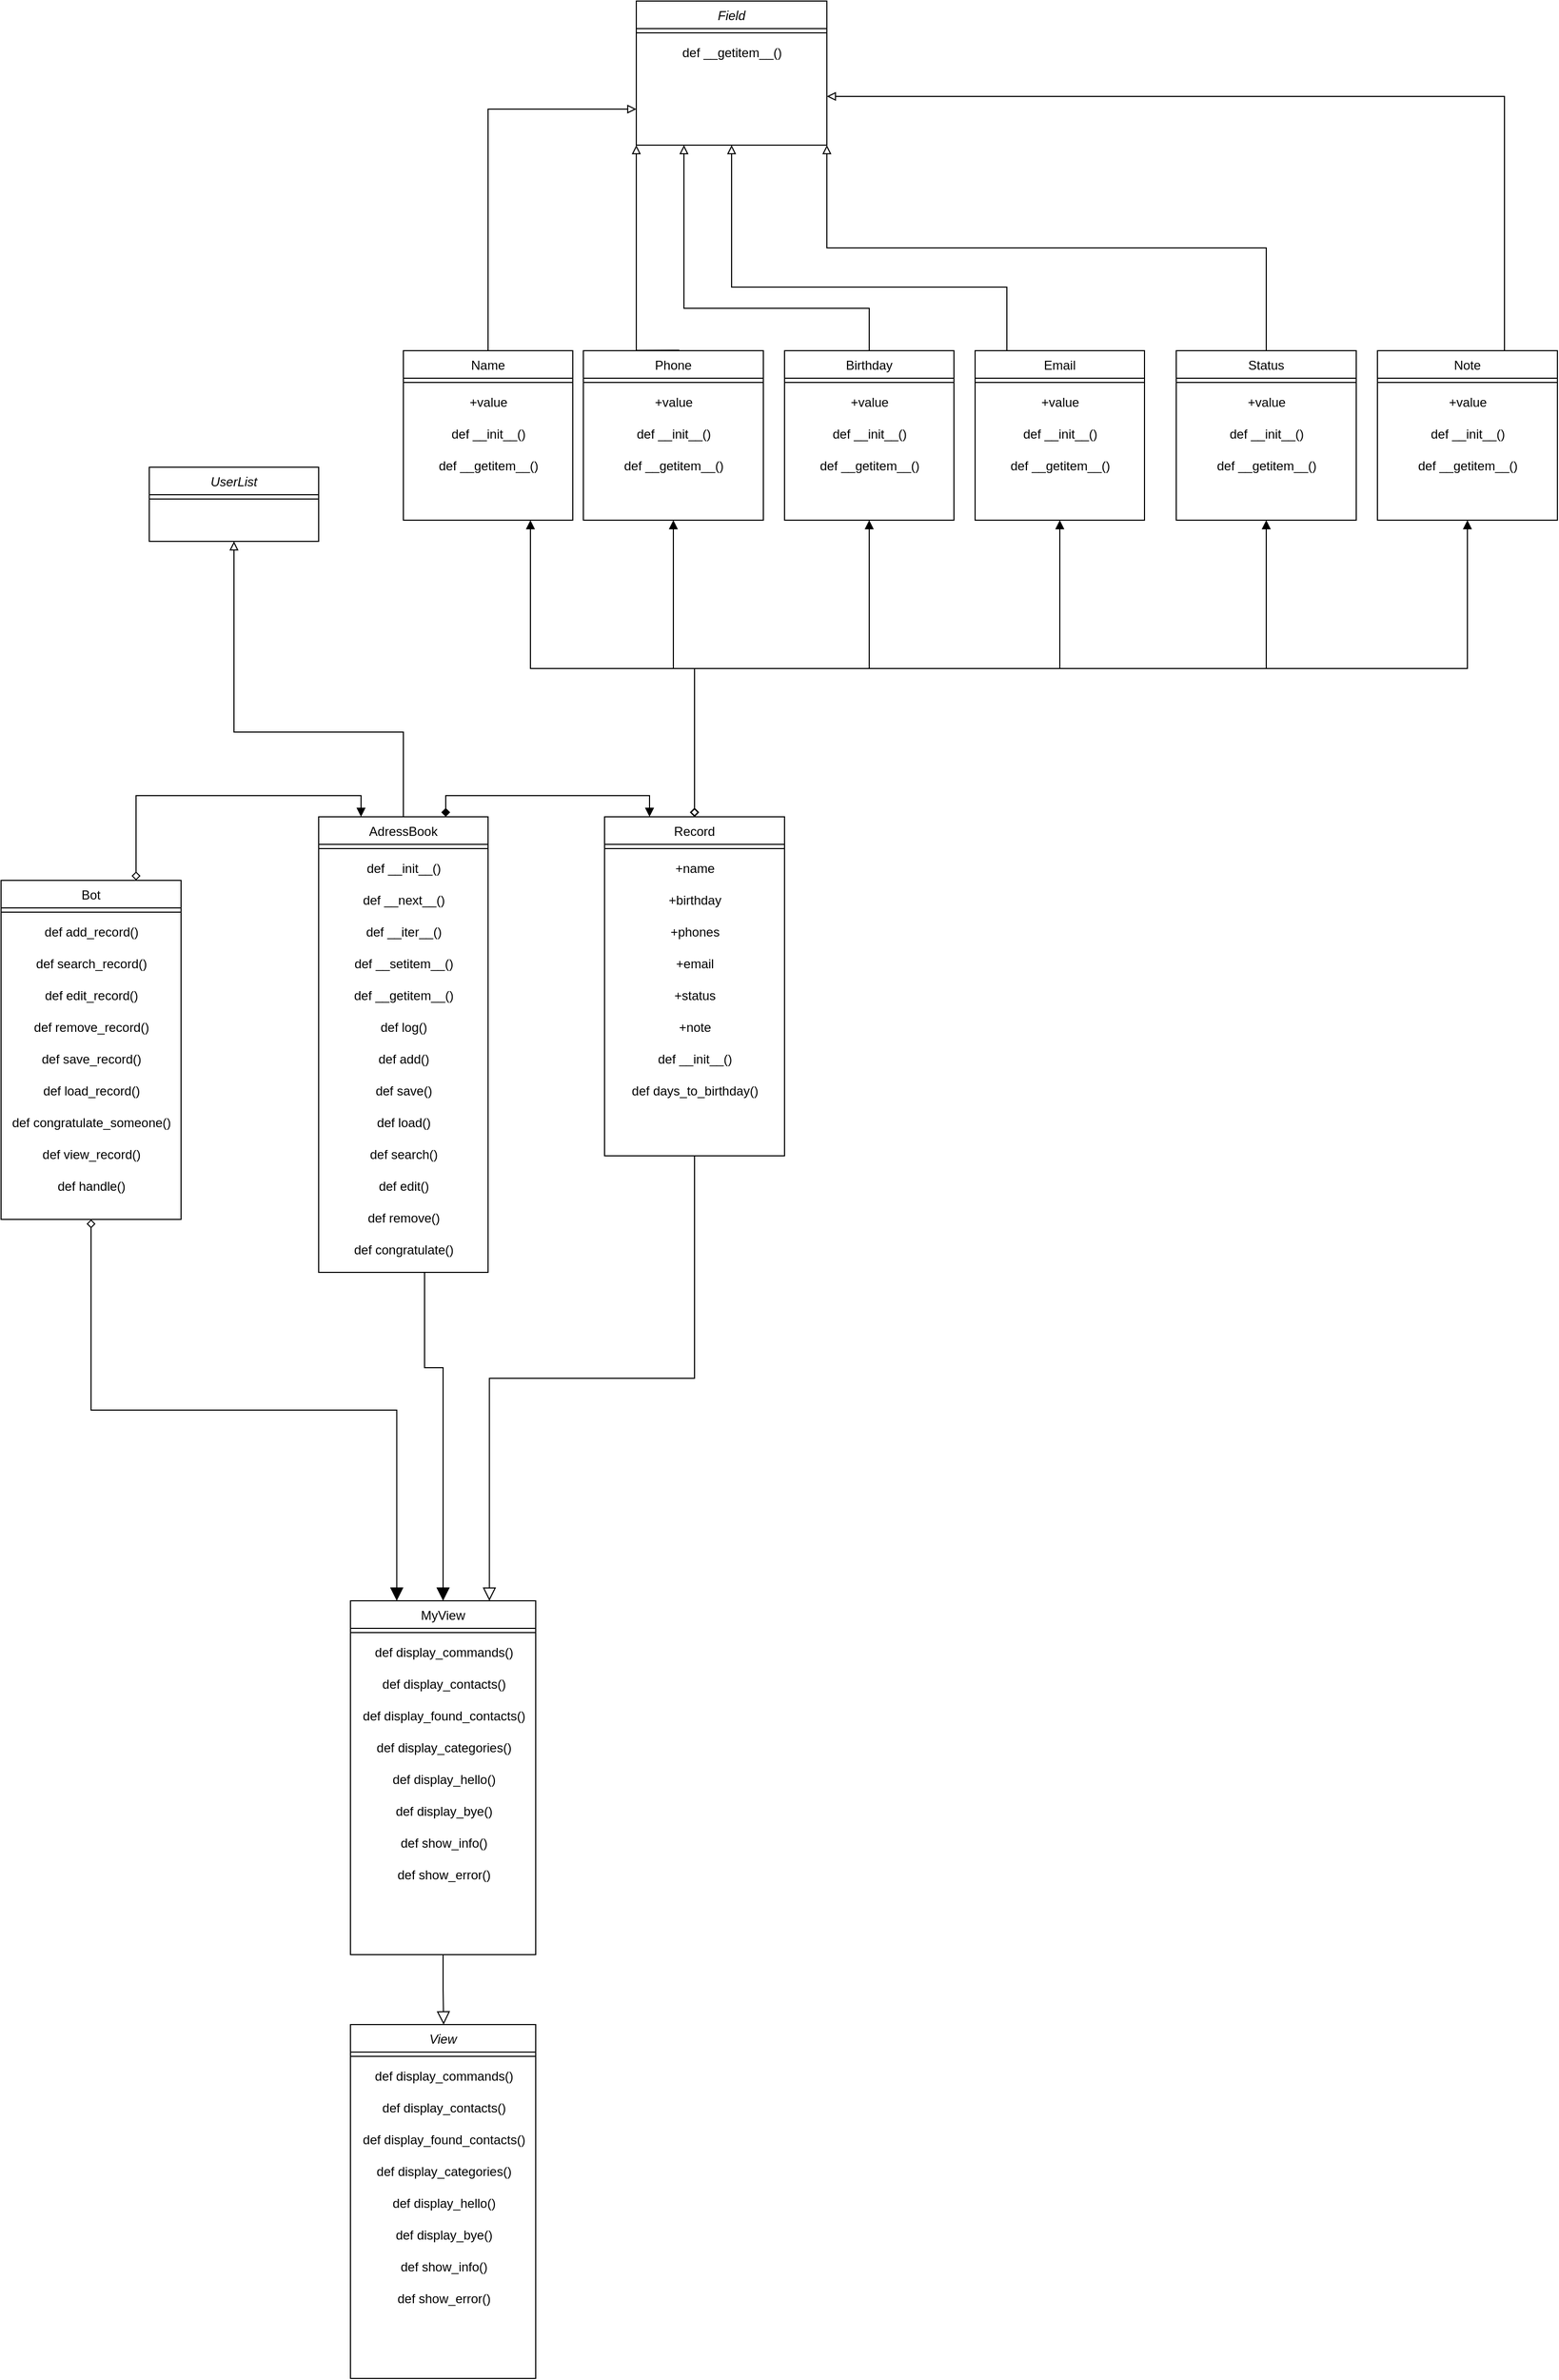 <mxfile version="21.6.5" type="device">
  <diagram id="C5RBs43oDa-KdzZeNtuy" name="Page-1">
    <mxGraphModel dx="1434" dy="1925" grid="1" gridSize="10" guides="1" tooltips="1" connect="1" arrows="1" fold="1" page="1" pageScale="1" pageWidth="827" pageHeight="1169" math="0" shadow="0">
      <root>
        <mxCell id="WIyWlLk6GJQsqaUBKTNV-0" />
        <mxCell id="WIyWlLk6GJQsqaUBKTNV-1" parent="WIyWlLk6GJQsqaUBKTNV-0" />
        <mxCell id="T7vYyCKPLBYJbimaWmHa-250" style="edgeStyle=orthogonalEdgeStyle;rounded=0;orthogonalLoop=1;jettySize=auto;html=1;exitX=0.75;exitY=0;exitDx=0;exitDy=0;entryX=0.25;entryY=0;entryDx=0;entryDy=0;fontFamily=Helvetica;fontSize=12;fontColor=default;endArrow=block;endFill=1;startArrow=diamond;startFill=0;" edge="1" parent="WIyWlLk6GJQsqaUBKTNV-1" source="zkfFHV4jXpPFQw0GAbJ--6" target="zkfFHV4jXpPFQw0GAbJ--13">
          <mxGeometry relative="1" as="geometry" />
        </mxCell>
        <mxCell id="zkfFHV4jXpPFQw0GAbJ--6" value="Bot" style="swimlane;fontStyle=0;align=center;verticalAlign=top;childLayout=stackLayout;horizontal=1;startSize=26;horizontalStack=0;resizeParent=1;resizeLast=0;collapsible=1;marginBottom=0;rounded=0;shadow=0;strokeWidth=1;" parent="WIyWlLk6GJQsqaUBKTNV-1" vertex="1">
          <mxGeometry x="60" y="-60" width="170" height="320" as="geometry">
            <mxRectangle x="130" y="380" width="160" height="26" as="alternateBounds" />
          </mxGeometry>
        </mxCell>
        <mxCell id="zkfFHV4jXpPFQw0GAbJ--9" value="" style="line;html=1;strokeWidth=1;align=left;verticalAlign=middle;spacingTop=-1;spacingLeft=3;spacingRight=3;rotatable=0;labelPosition=right;points=[];portConstraint=eastwest;" parent="zkfFHV4jXpPFQw0GAbJ--6" vertex="1">
          <mxGeometry y="26" width="170" height="8" as="geometry" />
        </mxCell>
        <mxCell id="T7vYyCKPLBYJbimaWmHa-35" value="def add_record()" style="text;html=1;align=center;verticalAlign=middle;resizable=0;points=[];autosize=1;strokeColor=none;fillColor=none;fontSize=12;fontFamily=Helvetica;fontColor=default;" vertex="1" parent="zkfFHV4jXpPFQw0GAbJ--6">
          <mxGeometry y="34" width="170" height="30" as="geometry" />
        </mxCell>
        <mxCell id="T7vYyCKPLBYJbimaWmHa-36" value="def search_record()" style="text;html=1;align=center;verticalAlign=middle;resizable=0;points=[];autosize=1;strokeColor=none;fillColor=none;fontSize=12;fontFamily=Helvetica;fontColor=default;" vertex="1" parent="zkfFHV4jXpPFQw0GAbJ--6">
          <mxGeometry y="64" width="170" height="30" as="geometry" />
        </mxCell>
        <mxCell id="T7vYyCKPLBYJbimaWmHa-37" value="def edit_record()" style="text;html=1;align=center;verticalAlign=middle;resizable=0;points=[];autosize=1;strokeColor=none;fillColor=none;fontSize=12;fontFamily=Helvetica;fontColor=default;" vertex="1" parent="zkfFHV4jXpPFQw0GAbJ--6">
          <mxGeometry y="94" width="170" height="30" as="geometry" />
        </mxCell>
        <mxCell id="T7vYyCKPLBYJbimaWmHa-38" value="def remove_record()" style="text;html=1;align=center;verticalAlign=middle;resizable=0;points=[];autosize=1;strokeColor=none;fillColor=none;fontSize=12;fontFamily=Helvetica;fontColor=default;" vertex="1" parent="zkfFHV4jXpPFQw0GAbJ--6">
          <mxGeometry y="124" width="170" height="30" as="geometry" />
        </mxCell>
        <mxCell id="T7vYyCKPLBYJbimaWmHa-39" value="def save_record()" style="text;html=1;align=center;verticalAlign=middle;resizable=0;points=[];autosize=1;strokeColor=none;fillColor=none;fontSize=12;fontFamily=Helvetica;fontColor=default;" vertex="1" parent="zkfFHV4jXpPFQw0GAbJ--6">
          <mxGeometry y="154" width="170" height="30" as="geometry" />
        </mxCell>
        <mxCell id="T7vYyCKPLBYJbimaWmHa-40" value="def load_record()" style="text;html=1;align=center;verticalAlign=middle;resizable=0;points=[];autosize=1;strokeColor=none;fillColor=none;fontSize=12;fontFamily=Helvetica;fontColor=default;" vertex="1" parent="zkfFHV4jXpPFQw0GAbJ--6">
          <mxGeometry y="184" width="170" height="30" as="geometry" />
        </mxCell>
        <mxCell id="T7vYyCKPLBYJbimaWmHa-41" value="def congratulate_someone()" style="text;html=1;align=center;verticalAlign=middle;resizable=0;points=[];autosize=1;strokeColor=none;fillColor=none;fontSize=12;fontFamily=Helvetica;fontColor=default;" vertex="1" parent="zkfFHV4jXpPFQw0GAbJ--6">
          <mxGeometry y="214" width="170" height="30" as="geometry" />
        </mxCell>
        <mxCell id="T7vYyCKPLBYJbimaWmHa-42" value="def view_record()" style="text;html=1;align=center;verticalAlign=middle;resizable=0;points=[];autosize=1;strokeColor=none;fillColor=none;fontSize=12;fontFamily=Helvetica;fontColor=default;" vertex="1" parent="zkfFHV4jXpPFQw0GAbJ--6">
          <mxGeometry y="244" width="170" height="30" as="geometry" />
        </mxCell>
        <mxCell id="T7vYyCKPLBYJbimaWmHa-43" value="def handle()" style="text;html=1;align=center;verticalAlign=middle;resizable=0;points=[];autosize=1;strokeColor=none;fillColor=none;fontSize=12;fontFamily=Helvetica;fontColor=default;" vertex="1" parent="zkfFHV4jXpPFQw0GAbJ--6">
          <mxGeometry y="274" width="170" height="30" as="geometry" />
        </mxCell>
        <mxCell id="zkfFHV4jXpPFQw0GAbJ--12" value="" style="endArrow=block;endSize=10;endFill=1;shadow=0;strokeWidth=1;rounded=0;edgeStyle=elbowEdgeStyle;elbow=vertical;entryX=0.25;entryY=0;entryDx=0;entryDy=0;startArrow=diamond;startFill=0;" parent="WIyWlLk6GJQsqaUBKTNV-1" source="zkfFHV4jXpPFQw0GAbJ--6" target="T7vYyCKPLBYJbimaWmHa-2" edge="1">
          <mxGeometry width="160" relative="1" as="geometry">
            <mxPoint x="200" y="203" as="sourcePoint" />
            <mxPoint x="470" y="580" as="targetPoint" />
          </mxGeometry>
        </mxCell>
        <mxCell id="T7vYyCKPLBYJbimaWmHa-247" style="edgeStyle=orthogonalEdgeStyle;rounded=0;orthogonalLoop=1;jettySize=auto;html=1;exitX=0.5;exitY=0;exitDx=0;exitDy=0;entryX=0.5;entryY=1;entryDx=0;entryDy=0;fontFamily=Helvetica;fontSize=12;fontColor=default;endArrow=block;endFill=0;" edge="1" parent="WIyWlLk6GJQsqaUBKTNV-1" source="zkfFHV4jXpPFQw0GAbJ--13" target="T7vYyCKPLBYJbimaWmHa-44">
          <mxGeometry relative="1" as="geometry">
            <Array as="points">
              <mxPoint x="440" y="-200" />
              <mxPoint x="280" y="-200" />
            </Array>
          </mxGeometry>
        </mxCell>
        <mxCell id="T7vYyCKPLBYJbimaWmHa-249" style="edgeStyle=orthogonalEdgeStyle;rounded=0;orthogonalLoop=1;jettySize=auto;html=1;exitX=0.75;exitY=0;exitDx=0;exitDy=0;entryX=0.25;entryY=0;entryDx=0;entryDy=0;fontFamily=Helvetica;fontSize=12;fontColor=default;startArrow=diamond;startFill=1;endArrow=block;endFill=1;" edge="1" parent="WIyWlLk6GJQsqaUBKTNV-1" source="zkfFHV4jXpPFQw0GAbJ--13" target="zkfFHV4jXpPFQw0GAbJ--17">
          <mxGeometry relative="1" as="geometry" />
        </mxCell>
        <mxCell id="zkfFHV4jXpPFQw0GAbJ--13" value="AdressBook" style="swimlane;fontStyle=0;align=center;verticalAlign=top;childLayout=stackLayout;horizontal=1;startSize=26;horizontalStack=0;resizeParent=1;resizeLast=0;collapsible=1;marginBottom=0;rounded=0;shadow=0;strokeWidth=1;" parent="WIyWlLk6GJQsqaUBKTNV-1" vertex="1">
          <mxGeometry x="360" y="-120" width="160" height="430" as="geometry">
            <mxRectangle x="340" y="380" width="170" height="26" as="alternateBounds" />
          </mxGeometry>
        </mxCell>
        <mxCell id="zkfFHV4jXpPFQw0GAbJ--15" value="" style="line;html=1;strokeWidth=1;align=left;verticalAlign=middle;spacingTop=-1;spacingLeft=3;spacingRight=3;rotatable=0;labelPosition=right;points=[];portConstraint=eastwest;" parent="zkfFHV4jXpPFQw0GAbJ--13" vertex="1">
          <mxGeometry y="26" width="160" height="8" as="geometry" />
        </mxCell>
        <mxCell id="T7vYyCKPLBYJbimaWmHa-48" value="def __init__()" style="text;html=1;align=center;verticalAlign=middle;resizable=0;points=[];autosize=1;strokeColor=none;fillColor=none;fontSize=12;fontFamily=Helvetica;fontColor=default;" vertex="1" parent="zkfFHV4jXpPFQw0GAbJ--13">
          <mxGeometry y="34" width="160" height="30" as="geometry" />
        </mxCell>
        <mxCell id="T7vYyCKPLBYJbimaWmHa-49" value="def __next__()" style="text;html=1;align=center;verticalAlign=middle;resizable=0;points=[];autosize=1;strokeColor=none;fillColor=none;fontSize=12;fontFamily=Helvetica;fontColor=default;" vertex="1" parent="zkfFHV4jXpPFQw0GAbJ--13">
          <mxGeometry y="64" width="160" height="30" as="geometry" />
        </mxCell>
        <mxCell id="T7vYyCKPLBYJbimaWmHa-50" value="def __iter__()" style="text;html=1;align=center;verticalAlign=middle;resizable=0;points=[];autosize=1;strokeColor=none;fillColor=none;fontSize=12;fontFamily=Helvetica;fontColor=default;" vertex="1" parent="zkfFHV4jXpPFQw0GAbJ--13">
          <mxGeometry y="94" width="160" height="30" as="geometry" />
        </mxCell>
        <mxCell id="T7vYyCKPLBYJbimaWmHa-51" value="def __setitem__()" style="text;html=1;align=center;verticalAlign=middle;resizable=0;points=[];autosize=1;strokeColor=none;fillColor=none;fontSize=12;fontFamily=Helvetica;fontColor=default;" vertex="1" parent="zkfFHV4jXpPFQw0GAbJ--13">
          <mxGeometry y="124" width="160" height="30" as="geometry" />
        </mxCell>
        <mxCell id="T7vYyCKPLBYJbimaWmHa-52" value="def __getitem__()" style="text;html=1;align=center;verticalAlign=middle;resizable=0;points=[];autosize=1;strokeColor=none;fillColor=none;fontSize=12;fontFamily=Helvetica;fontColor=default;" vertex="1" parent="zkfFHV4jXpPFQw0GAbJ--13">
          <mxGeometry y="154" width="160" height="30" as="geometry" />
        </mxCell>
        <mxCell id="T7vYyCKPLBYJbimaWmHa-53" value="def log()" style="text;html=1;align=center;verticalAlign=middle;resizable=0;points=[];autosize=1;strokeColor=none;fillColor=none;fontSize=12;fontFamily=Helvetica;fontColor=default;" vertex="1" parent="zkfFHV4jXpPFQw0GAbJ--13">
          <mxGeometry y="184" width="160" height="30" as="geometry" />
        </mxCell>
        <mxCell id="T7vYyCKPLBYJbimaWmHa-54" value="def add()" style="text;html=1;align=center;verticalAlign=middle;resizable=0;points=[];autosize=1;strokeColor=none;fillColor=none;fontSize=12;fontFamily=Helvetica;fontColor=default;" vertex="1" parent="zkfFHV4jXpPFQw0GAbJ--13">
          <mxGeometry y="214" width="160" height="30" as="geometry" />
        </mxCell>
        <mxCell id="T7vYyCKPLBYJbimaWmHa-55" value="def save()" style="text;html=1;align=center;verticalAlign=middle;resizable=0;points=[];autosize=1;strokeColor=none;fillColor=none;fontSize=12;fontFamily=Helvetica;fontColor=default;" vertex="1" parent="zkfFHV4jXpPFQw0GAbJ--13">
          <mxGeometry y="244" width="160" height="30" as="geometry" />
        </mxCell>
        <mxCell id="T7vYyCKPLBYJbimaWmHa-56" value="def load()" style="text;html=1;align=center;verticalAlign=middle;resizable=0;points=[];autosize=1;strokeColor=none;fillColor=none;fontSize=12;fontFamily=Helvetica;fontColor=default;" vertex="1" parent="zkfFHV4jXpPFQw0GAbJ--13">
          <mxGeometry y="274" width="160" height="30" as="geometry" />
        </mxCell>
        <mxCell id="T7vYyCKPLBYJbimaWmHa-57" value="def search()" style="text;html=1;align=center;verticalAlign=middle;resizable=0;points=[];autosize=1;strokeColor=none;fillColor=none;fontSize=12;fontFamily=Helvetica;fontColor=default;" vertex="1" parent="zkfFHV4jXpPFQw0GAbJ--13">
          <mxGeometry y="304" width="160" height="30" as="geometry" />
        </mxCell>
        <mxCell id="T7vYyCKPLBYJbimaWmHa-58" value="def edit()" style="text;html=1;align=center;verticalAlign=middle;resizable=0;points=[];autosize=1;strokeColor=none;fillColor=none;fontSize=12;fontFamily=Helvetica;fontColor=default;" vertex="1" parent="zkfFHV4jXpPFQw0GAbJ--13">
          <mxGeometry y="334" width="160" height="30" as="geometry" />
        </mxCell>
        <mxCell id="T7vYyCKPLBYJbimaWmHa-59" value="def remove()" style="text;html=1;align=center;verticalAlign=middle;resizable=0;points=[];autosize=1;strokeColor=none;fillColor=none;fontSize=12;fontFamily=Helvetica;fontColor=default;" vertex="1" parent="zkfFHV4jXpPFQw0GAbJ--13">
          <mxGeometry y="364" width="160" height="30" as="geometry" />
        </mxCell>
        <mxCell id="T7vYyCKPLBYJbimaWmHa-60" value="def congratulate()" style="text;html=1;align=center;verticalAlign=middle;resizable=0;points=[];autosize=1;strokeColor=none;fillColor=none;fontSize=12;fontFamily=Helvetica;fontColor=default;" vertex="1" parent="zkfFHV4jXpPFQw0GAbJ--13">
          <mxGeometry y="394" width="160" height="30" as="geometry" />
        </mxCell>
        <mxCell id="zkfFHV4jXpPFQw0GAbJ--16" value="" style="endArrow=block;endSize=10;endFill=1;shadow=0;strokeWidth=1;rounded=0;edgeStyle=elbowEdgeStyle;elbow=vertical;entryX=0.5;entryY=0;entryDx=0;entryDy=0;" parent="WIyWlLk6GJQsqaUBKTNV-1" source="zkfFHV4jXpPFQw0GAbJ--13" target="T7vYyCKPLBYJbimaWmHa-2" edge="1">
          <mxGeometry width="160" relative="1" as="geometry">
            <mxPoint x="210" y="373" as="sourcePoint" />
            <mxPoint x="430" y="520" as="targetPoint" />
            <Array as="points">
              <mxPoint x="460" y="400" />
            </Array>
          </mxGeometry>
        </mxCell>
        <mxCell id="T7vYyCKPLBYJbimaWmHa-241" style="edgeStyle=orthogonalEdgeStyle;rounded=0;orthogonalLoop=1;jettySize=auto;html=1;exitX=0.5;exitY=0;exitDx=0;exitDy=0;entryX=0.75;entryY=1;entryDx=0;entryDy=0;fontFamily=Helvetica;fontSize=12;fontColor=default;startArrow=diamond;startFill=0;endArrow=block;endFill=1;" edge="1" parent="WIyWlLk6GJQsqaUBKTNV-1" source="zkfFHV4jXpPFQw0GAbJ--17" target="T7vYyCKPLBYJbimaWmHa-110">
          <mxGeometry relative="1" as="geometry" />
        </mxCell>
        <mxCell id="T7vYyCKPLBYJbimaWmHa-242" style="edgeStyle=orthogonalEdgeStyle;rounded=0;orthogonalLoop=1;jettySize=auto;html=1;exitX=0.5;exitY=0;exitDx=0;exitDy=0;entryX=0.5;entryY=1;entryDx=0;entryDy=0;fontFamily=Helvetica;fontSize=12;fontColor=default;startArrow=diamond;startFill=0;endArrow=block;endFill=1;" edge="1" parent="WIyWlLk6GJQsqaUBKTNV-1" source="zkfFHV4jXpPFQw0GAbJ--17" target="T7vYyCKPLBYJbimaWmHa-127">
          <mxGeometry relative="1" as="geometry" />
        </mxCell>
        <mxCell id="T7vYyCKPLBYJbimaWmHa-243" style="edgeStyle=orthogonalEdgeStyle;rounded=0;orthogonalLoop=1;jettySize=auto;html=1;exitX=0.5;exitY=0;exitDx=0;exitDy=0;entryX=0.5;entryY=1;entryDx=0;entryDy=0;fontFamily=Helvetica;fontSize=12;fontColor=default;startArrow=diamond;startFill=0;endArrow=block;endFill=1;" edge="1" parent="WIyWlLk6GJQsqaUBKTNV-1" source="zkfFHV4jXpPFQw0GAbJ--17" target="T7vYyCKPLBYJbimaWmHa-145">
          <mxGeometry relative="1" as="geometry" />
        </mxCell>
        <mxCell id="T7vYyCKPLBYJbimaWmHa-244" style="edgeStyle=orthogonalEdgeStyle;rounded=0;orthogonalLoop=1;jettySize=auto;html=1;exitX=0.5;exitY=0;exitDx=0;exitDy=0;entryX=0.5;entryY=1;entryDx=0;entryDy=0;fontFamily=Helvetica;fontSize=12;fontColor=default;startArrow=diamond;startFill=0;targetPerimeterSpacing=1;endArrow=block;endFill=1;" edge="1" parent="WIyWlLk6GJQsqaUBKTNV-1" source="zkfFHV4jXpPFQw0GAbJ--17" target="T7vYyCKPLBYJbimaWmHa-166">
          <mxGeometry relative="1" as="geometry" />
        </mxCell>
        <mxCell id="T7vYyCKPLBYJbimaWmHa-245" style="edgeStyle=orthogonalEdgeStyle;rounded=0;orthogonalLoop=1;jettySize=auto;html=1;exitX=0.5;exitY=0;exitDx=0;exitDy=0;entryX=0.5;entryY=1;entryDx=0;entryDy=0;fontFamily=Helvetica;fontSize=12;fontColor=default;startArrow=diamond;startFill=0;endArrow=block;endFill=1;" edge="1" parent="WIyWlLk6GJQsqaUBKTNV-1" source="zkfFHV4jXpPFQw0GAbJ--17" target="T7vYyCKPLBYJbimaWmHa-187">
          <mxGeometry relative="1" as="geometry" />
        </mxCell>
        <mxCell id="T7vYyCKPLBYJbimaWmHa-246" style="edgeStyle=orthogonalEdgeStyle;rounded=0;orthogonalLoop=1;jettySize=auto;html=1;exitX=0.5;exitY=0;exitDx=0;exitDy=0;entryX=0.5;entryY=1;entryDx=0;entryDy=0;fontFamily=Helvetica;fontSize=12;fontColor=default;startArrow=diamond;startFill=0;endArrow=block;endFill=1;" edge="1" parent="WIyWlLk6GJQsqaUBKTNV-1" source="zkfFHV4jXpPFQw0GAbJ--17" target="T7vYyCKPLBYJbimaWmHa-208">
          <mxGeometry relative="1" as="geometry" />
        </mxCell>
        <mxCell id="zkfFHV4jXpPFQw0GAbJ--17" value="Record" style="swimlane;fontStyle=0;align=center;verticalAlign=top;childLayout=stackLayout;horizontal=1;startSize=26;horizontalStack=0;resizeParent=1;resizeLast=0;collapsible=1;marginBottom=0;rounded=0;shadow=0;strokeWidth=1;" parent="WIyWlLk6GJQsqaUBKTNV-1" vertex="1">
          <mxGeometry x="630" y="-120" width="170" height="320" as="geometry">
            <mxRectangle x="550" y="140" width="160" height="26" as="alternateBounds" />
          </mxGeometry>
        </mxCell>
        <mxCell id="zkfFHV4jXpPFQw0GAbJ--23" value="" style="line;html=1;strokeWidth=1;align=left;verticalAlign=middle;spacingTop=-1;spacingLeft=3;spacingRight=3;rotatable=0;labelPosition=right;points=[];portConstraint=eastwest;" parent="zkfFHV4jXpPFQw0GAbJ--17" vertex="1">
          <mxGeometry y="26" width="170" height="8" as="geometry" />
        </mxCell>
        <mxCell id="T7vYyCKPLBYJbimaWmHa-65" value="+name" style="text;html=1;align=center;verticalAlign=middle;resizable=0;points=[];autosize=1;strokeColor=none;fillColor=none;fontSize=12;fontFamily=Helvetica;fontColor=default;" vertex="1" parent="zkfFHV4jXpPFQw0GAbJ--17">
          <mxGeometry y="34" width="170" height="30" as="geometry" />
        </mxCell>
        <mxCell id="T7vYyCKPLBYJbimaWmHa-66" value="+birthday" style="text;html=1;align=center;verticalAlign=middle;resizable=0;points=[];autosize=1;strokeColor=none;fillColor=none;fontSize=12;fontFamily=Helvetica;fontColor=default;" vertex="1" parent="zkfFHV4jXpPFQw0GAbJ--17">
          <mxGeometry y="64" width="170" height="30" as="geometry" />
        </mxCell>
        <mxCell id="T7vYyCKPLBYJbimaWmHa-67" value="+phones" style="text;html=1;align=center;verticalAlign=middle;resizable=0;points=[];autosize=1;strokeColor=none;fillColor=none;fontSize=12;fontFamily=Helvetica;fontColor=default;" vertex="1" parent="zkfFHV4jXpPFQw0GAbJ--17">
          <mxGeometry y="94" width="170" height="30" as="geometry" />
        </mxCell>
        <mxCell id="T7vYyCKPLBYJbimaWmHa-68" value="+email" style="text;html=1;align=center;verticalAlign=middle;resizable=0;points=[];autosize=1;strokeColor=none;fillColor=none;fontSize=12;fontFamily=Helvetica;fontColor=default;" vertex="1" parent="zkfFHV4jXpPFQw0GAbJ--17">
          <mxGeometry y="124" width="170" height="30" as="geometry" />
        </mxCell>
        <mxCell id="T7vYyCKPLBYJbimaWmHa-69" value="+status" style="text;html=1;align=center;verticalAlign=middle;resizable=0;points=[];autosize=1;strokeColor=none;fillColor=none;fontSize=12;fontFamily=Helvetica;fontColor=default;" vertex="1" parent="zkfFHV4jXpPFQw0GAbJ--17">
          <mxGeometry y="154" width="170" height="30" as="geometry" />
        </mxCell>
        <mxCell id="T7vYyCKPLBYJbimaWmHa-70" value="+note" style="text;html=1;align=center;verticalAlign=middle;resizable=0;points=[];autosize=1;strokeColor=none;fillColor=none;fontSize=12;fontFamily=Helvetica;fontColor=default;" vertex="1" parent="zkfFHV4jXpPFQw0GAbJ--17">
          <mxGeometry y="184" width="170" height="30" as="geometry" />
        </mxCell>
        <mxCell id="T7vYyCKPLBYJbimaWmHa-63" value="def __init__()" style="text;html=1;align=center;verticalAlign=middle;resizable=0;points=[];autosize=1;strokeColor=none;fillColor=none;fontSize=12;fontFamily=Helvetica;fontColor=default;" vertex="1" parent="zkfFHV4jXpPFQw0GAbJ--17">
          <mxGeometry y="214" width="170" height="30" as="geometry" />
        </mxCell>
        <mxCell id="T7vYyCKPLBYJbimaWmHa-64" value="def days_to_birthday()" style="text;html=1;align=center;verticalAlign=middle;resizable=0;points=[];autosize=1;strokeColor=none;fillColor=none;fontSize=12;fontFamily=Helvetica;fontColor=default;" vertex="1" parent="zkfFHV4jXpPFQw0GAbJ--17">
          <mxGeometry y="244" width="170" height="30" as="geometry" />
        </mxCell>
        <mxCell id="T7vYyCKPLBYJbimaWmHa-2" value="MyView" style="swimlane;fontStyle=0;align=center;verticalAlign=top;childLayout=stackLayout;horizontal=1;startSize=26;horizontalStack=0;resizeParent=1;resizeLast=0;collapsible=1;marginBottom=0;rounded=0;shadow=0;strokeWidth=1;" vertex="1" parent="WIyWlLk6GJQsqaUBKTNV-1">
          <mxGeometry x="390" y="620" width="175" height="334" as="geometry">
            <mxRectangle x="230" y="140" width="160" height="26" as="alternateBounds" />
          </mxGeometry>
        </mxCell>
        <mxCell id="T7vYyCKPLBYJbimaWmHa-3" value="" style="line;html=1;strokeWidth=1;align=left;verticalAlign=middle;spacingTop=-1;spacingLeft=3;spacingRight=3;rotatable=0;labelPosition=right;points=[];portConstraint=eastwest;" vertex="1" parent="T7vYyCKPLBYJbimaWmHa-2">
          <mxGeometry y="26" width="175" height="8" as="geometry" />
        </mxCell>
        <mxCell id="T7vYyCKPLBYJbimaWmHa-4" value="def display_commands()" style="text;html=1;align=center;verticalAlign=middle;resizable=0;points=[];autosize=1;strokeColor=none;fillColor=none;" vertex="1" parent="T7vYyCKPLBYJbimaWmHa-2">
          <mxGeometry y="34" width="175" height="30" as="geometry" />
        </mxCell>
        <mxCell id="T7vYyCKPLBYJbimaWmHa-7" value="def display_contacts()" style="text;html=1;align=center;verticalAlign=middle;resizable=0;points=[];autosize=1;strokeColor=none;fillColor=none;fontSize=12;fontFamily=Helvetica;fontColor=default;" vertex="1" parent="T7vYyCKPLBYJbimaWmHa-2">
          <mxGeometry y="64" width="175" height="30" as="geometry" />
        </mxCell>
        <mxCell id="T7vYyCKPLBYJbimaWmHa-8" value="def display_found_contacts()" style="text;html=1;align=center;verticalAlign=middle;resizable=0;points=[];autosize=1;strokeColor=none;fillColor=none;fontSize=12;fontFamily=Helvetica;fontColor=default;" vertex="1" parent="T7vYyCKPLBYJbimaWmHa-2">
          <mxGeometry y="94" width="175" height="30" as="geometry" />
        </mxCell>
        <mxCell id="T7vYyCKPLBYJbimaWmHa-9" value="def display_categories()" style="text;html=1;align=center;verticalAlign=middle;resizable=0;points=[];autosize=1;strokeColor=none;fillColor=none;fontSize=12;fontFamily=Helvetica;fontColor=default;" vertex="1" parent="T7vYyCKPLBYJbimaWmHa-2">
          <mxGeometry y="124" width="175" height="30" as="geometry" />
        </mxCell>
        <mxCell id="T7vYyCKPLBYJbimaWmHa-10" value="def display_hello()" style="text;html=1;align=center;verticalAlign=middle;resizable=0;points=[];autosize=1;strokeColor=none;fillColor=none;fontSize=12;fontFamily=Helvetica;fontColor=default;" vertex="1" parent="T7vYyCKPLBYJbimaWmHa-2">
          <mxGeometry y="154" width="175" height="30" as="geometry" />
        </mxCell>
        <mxCell id="T7vYyCKPLBYJbimaWmHa-11" value="def display_bye()" style="text;html=1;align=center;verticalAlign=middle;resizable=0;points=[];autosize=1;strokeColor=none;fillColor=none;fontSize=12;fontFamily=Helvetica;fontColor=default;" vertex="1" parent="T7vYyCKPLBYJbimaWmHa-2">
          <mxGeometry y="184" width="175" height="30" as="geometry" />
        </mxCell>
        <mxCell id="T7vYyCKPLBYJbimaWmHa-12" value="def show_info()" style="text;html=1;align=center;verticalAlign=middle;resizable=0;points=[];autosize=1;strokeColor=none;fillColor=none;fontSize=12;fontFamily=Helvetica;fontColor=default;" vertex="1" parent="T7vYyCKPLBYJbimaWmHa-2">
          <mxGeometry y="214" width="175" height="30" as="geometry" />
        </mxCell>
        <mxCell id="T7vYyCKPLBYJbimaWmHa-13" value="def show_error()" style="text;html=1;align=center;verticalAlign=middle;resizable=0;points=[];autosize=1;strokeColor=none;fillColor=none;fontSize=12;fontFamily=Helvetica;fontColor=default;" vertex="1" parent="T7vYyCKPLBYJbimaWmHa-2">
          <mxGeometry y="244" width="175" height="30" as="geometry" />
        </mxCell>
        <mxCell id="T7vYyCKPLBYJbimaWmHa-23" value="View" style="swimlane;fontStyle=2;align=center;verticalAlign=top;childLayout=stackLayout;horizontal=1;startSize=26;horizontalStack=0;resizeParent=1;resizeLast=0;collapsible=1;marginBottom=0;rounded=0;shadow=0;strokeWidth=1;" vertex="1" parent="WIyWlLk6GJQsqaUBKTNV-1">
          <mxGeometry x="390" y="1020" width="175" height="334" as="geometry">
            <mxRectangle x="230" y="140" width="160" height="26" as="alternateBounds" />
          </mxGeometry>
        </mxCell>
        <mxCell id="T7vYyCKPLBYJbimaWmHa-24" value="" style="line;html=1;strokeWidth=1;align=left;verticalAlign=middle;spacingTop=-1;spacingLeft=3;spacingRight=3;rotatable=0;labelPosition=right;points=[];portConstraint=eastwest;" vertex="1" parent="T7vYyCKPLBYJbimaWmHa-23">
          <mxGeometry y="26" width="175" height="8" as="geometry" />
        </mxCell>
        <mxCell id="T7vYyCKPLBYJbimaWmHa-25" value="def display_commands()" style="text;html=1;align=center;verticalAlign=middle;resizable=0;points=[];autosize=1;strokeColor=none;fillColor=none;" vertex="1" parent="T7vYyCKPLBYJbimaWmHa-23">
          <mxGeometry y="34" width="175" height="30" as="geometry" />
        </mxCell>
        <mxCell id="T7vYyCKPLBYJbimaWmHa-26" value="def display_contacts()" style="text;html=1;align=center;verticalAlign=middle;resizable=0;points=[];autosize=1;strokeColor=none;fillColor=none;fontSize=12;fontFamily=Helvetica;fontColor=default;" vertex="1" parent="T7vYyCKPLBYJbimaWmHa-23">
          <mxGeometry y="64" width="175" height="30" as="geometry" />
        </mxCell>
        <mxCell id="T7vYyCKPLBYJbimaWmHa-27" value="def display_found_contacts()" style="text;html=1;align=center;verticalAlign=middle;resizable=0;points=[];autosize=1;strokeColor=none;fillColor=none;fontSize=12;fontFamily=Helvetica;fontColor=default;" vertex="1" parent="T7vYyCKPLBYJbimaWmHa-23">
          <mxGeometry y="94" width="175" height="30" as="geometry" />
        </mxCell>
        <mxCell id="T7vYyCKPLBYJbimaWmHa-28" value="def display_categories()" style="text;html=1;align=center;verticalAlign=middle;resizable=0;points=[];autosize=1;strokeColor=none;fillColor=none;fontSize=12;fontFamily=Helvetica;fontColor=default;" vertex="1" parent="T7vYyCKPLBYJbimaWmHa-23">
          <mxGeometry y="124" width="175" height="30" as="geometry" />
        </mxCell>
        <mxCell id="T7vYyCKPLBYJbimaWmHa-29" value="def display_hello()" style="text;html=1;align=center;verticalAlign=middle;resizable=0;points=[];autosize=1;strokeColor=none;fillColor=none;fontSize=12;fontFamily=Helvetica;fontColor=default;" vertex="1" parent="T7vYyCKPLBYJbimaWmHa-23">
          <mxGeometry y="154" width="175" height="30" as="geometry" />
        </mxCell>
        <mxCell id="T7vYyCKPLBYJbimaWmHa-30" value="def display_bye()" style="text;html=1;align=center;verticalAlign=middle;resizable=0;points=[];autosize=1;strokeColor=none;fillColor=none;fontSize=12;fontFamily=Helvetica;fontColor=default;" vertex="1" parent="T7vYyCKPLBYJbimaWmHa-23">
          <mxGeometry y="184" width="175" height="30" as="geometry" />
        </mxCell>
        <mxCell id="T7vYyCKPLBYJbimaWmHa-31" value="def show_info()" style="text;html=1;align=center;verticalAlign=middle;resizable=0;points=[];autosize=1;strokeColor=none;fillColor=none;fontSize=12;fontFamily=Helvetica;fontColor=default;" vertex="1" parent="T7vYyCKPLBYJbimaWmHa-23">
          <mxGeometry y="214" width="175" height="30" as="geometry" />
        </mxCell>
        <mxCell id="T7vYyCKPLBYJbimaWmHa-32" value="def show_error()" style="text;html=1;align=center;verticalAlign=middle;resizable=0;points=[];autosize=1;strokeColor=none;fillColor=none;fontSize=12;fontFamily=Helvetica;fontColor=default;" vertex="1" parent="T7vYyCKPLBYJbimaWmHa-23">
          <mxGeometry y="244" width="175" height="30" as="geometry" />
        </mxCell>
        <mxCell id="T7vYyCKPLBYJbimaWmHa-33" value="" style="endArrow=block;endSize=10;endFill=0;shadow=0;strokeWidth=1;rounded=0;edgeStyle=elbowEdgeStyle;elbow=vertical;entryX=0.5;entryY=0;entryDx=0;entryDy=0;exitX=0.5;exitY=1;exitDx=0;exitDy=0;" edge="1" parent="WIyWlLk6GJQsqaUBKTNV-1" source="T7vYyCKPLBYJbimaWmHa-2">
          <mxGeometry width="160" relative="1" as="geometry">
            <mxPoint x="478" y="960" as="sourcePoint" />
            <mxPoint x="478" y="1020" as="targetPoint" />
          </mxGeometry>
        </mxCell>
        <mxCell id="T7vYyCKPLBYJbimaWmHa-34" value="" style="endArrow=block;endSize=10;endFill=0;shadow=0;strokeWidth=1;rounded=0;edgeStyle=elbowEdgeStyle;elbow=vertical;entryX=0.75;entryY=0;entryDx=0;entryDy=0;exitX=0.5;exitY=1;exitDx=0;exitDy=0;" edge="1" parent="WIyWlLk6GJQsqaUBKTNV-1" source="zkfFHV4jXpPFQw0GAbJ--17" target="T7vYyCKPLBYJbimaWmHa-2">
          <mxGeometry width="160" relative="1" as="geometry">
            <mxPoint x="710" y="400" as="sourcePoint" />
            <mxPoint x="598" y="640" as="targetPoint" />
          </mxGeometry>
        </mxCell>
        <mxCell id="T7vYyCKPLBYJbimaWmHa-44" value="UserList" style="swimlane;fontStyle=2;align=center;verticalAlign=top;childLayout=stackLayout;horizontal=1;startSize=26;horizontalStack=0;resizeParent=1;resizeLast=0;collapsible=1;marginBottom=0;rounded=0;shadow=0;strokeWidth=1;" vertex="1" parent="WIyWlLk6GJQsqaUBKTNV-1">
          <mxGeometry x="200" y="-450" width="160" height="70" as="geometry">
            <mxRectangle x="340" y="380" width="170" height="26" as="alternateBounds" />
          </mxGeometry>
        </mxCell>
        <mxCell id="T7vYyCKPLBYJbimaWmHa-45" value="" style="line;html=1;strokeWidth=1;align=left;verticalAlign=middle;spacingTop=-1;spacingLeft=3;spacingRight=3;rotatable=0;labelPosition=right;points=[];portConstraint=eastwest;" vertex="1" parent="T7vYyCKPLBYJbimaWmHa-44">
          <mxGeometry y="26" width="160" height="8" as="geometry" />
        </mxCell>
        <mxCell id="T7vYyCKPLBYJbimaWmHa-92" value="Field" style="swimlane;fontStyle=2;align=center;verticalAlign=top;childLayout=stackLayout;horizontal=1;startSize=26;horizontalStack=0;resizeParent=1;resizeLast=0;collapsible=1;marginBottom=0;rounded=0;shadow=0;strokeWidth=1;" vertex="1" parent="WIyWlLk6GJQsqaUBKTNV-1">
          <mxGeometry x="660" y="-890" width="180" height="136" as="geometry">
            <mxRectangle x="550" y="140" width="160" height="26" as="alternateBounds" />
          </mxGeometry>
        </mxCell>
        <mxCell id="T7vYyCKPLBYJbimaWmHa-93" value="" style="line;html=1;strokeWidth=1;align=left;verticalAlign=middle;spacingTop=-1;spacingLeft=3;spacingRight=3;rotatable=0;labelPosition=right;points=[];portConstraint=eastwest;" vertex="1" parent="T7vYyCKPLBYJbimaWmHa-92">
          <mxGeometry y="26" width="180" height="8" as="geometry" />
        </mxCell>
        <mxCell id="T7vYyCKPLBYJbimaWmHa-108" value="def __getitem__()" style="text;html=1;align=center;verticalAlign=middle;resizable=0;points=[];autosize=1;strokeColor=none;fillColor=none;fontSize=12;fontFamily=Helvetica;fontColor=default;" vertex="1" parent="T7vYyCKPLBYJbimaWmHa-92">
          <mxGeometry y="34" width="180" height="30" as="geometry" />
        </mxCell>
        <mxCell id="T7vYyCKPLBYJbimaWmHa-234" style="edgeStyle=orthogonalEdgeStyle;rounded=0;orthogonalLoop=1;jettySize=auto;html=1;exitX=0.5;exitY=0;exitDx=0;exitDy=0;fontFamily=Helvetica;fontSize=12;fontColor=default;strokeColor=#000000;endArrow=block;endFill=0;entryX=0;entryY=0.75;entryDx=0;entryDy=0;" edge="1" parent="WIyWlLk6GJQsqaUBKTNV-1" source="T7vYyCKPLBYJbimaWmHa-110" target="T7vYyCKPLBYJbimaWmHa-92">
          <mxGeometry relative="1" as="geometry">
            <mxPoint x="1190" y="-710" as="targetPoint" />
          </mxGeometry>
        </mxCell>
        <mxCell id="T7vYyCKPLBYJbimaWmHa-110" value="Name" style="swimlane;fontStyle=0;align=center;verticalAlign=top;childLayout=stackLayout;horizontal=1;startSize=26;horizontalStack=0;resizeParent=1;resizeLast=0;collapsible=1;marginBottom=0;rounded=0;shadow=0;strokeWidth=1;" vertex="1" parent="WIyWlLk6GJQsqaUBKTNV-1">
          <mxGeometry x="440" y="-560" width="160" height="160" as="geometry">
            <mxRectangle x="550" y="140" width="160" height="26" as="alternateBounds" />
          </mxGeometry>
        </mxCell>
        <mxCell id="T7vYyCKPLBYJbimaWmHa-111" value="" style="line;html=1;strokeWidth=1;align=left;verticalAlign=middle;spacingTop=-1;spacingLeft=3;spacingRight=3;rotatable=0;labelPosition=right;points=[];portConstraint=eastwest;" vertex="1" parent="T7vYyCKPLBYJbimaWmHa-110">
          <mxGeometry y="26" width="160" height="8" as="geometry" />
        </mxCell>
        <mxCell id="T7vYyCKPLBYJbimaWmHa-114" value="+value" style="text;html=1;align=center;verticalAlign=middle;resizable=0;points=[];autosize=1;strokeColor=none;fillColor=none;fontSize=12;fontFamily=Helvetica;fontColor=default;" vertex="1" parent="T7vYyCKPLBYJbimaWmHa-110">
          <mxGeometry y="34" width="160" height="30" as="geometry" />
        </mxCell>
        <mxCell id="T7vYyCKPLBYJbimaWmHa-112" value="def __init__()" style="text;html=1;align=center;verticalAlign=middle;resizable=0;points=[];autosize=1;strokeColor=none;fillColor=none;fontSize=12;fontFamily=Helvetica;fontColor=default;" vertex="1" parent="T7vYyCKPLBYJbimaWmHa-110">
          <mxGeometry y="64" width="160" height="30" as="geometry" />
        </mxCell>
        <mxCell id="T7vYyCKPLBYJbimaWmHa-113" value="def __getitem__()" style="text;html=1;align=center;verticalAlign=middle;resizable=0;points=[];autosize=1;strokeColor=none;fillColor=none;fontSize=12;fontFamily=Helvetica;fontColor=default;" vertex="1" parent="T7vYyCKPLBYJbimaWmHa-110">
          <mxGeometry y="94" width="160" height="30" as="geometry" />
        </mxCell>
        <mxCell id="T7vYyCKPLBYJbimaWmHa-127" value="Phone" style="swimlane;fontStyle=0;align=center;verticalAlign=top;childLayout=stackLayout;horizontal=1;startSize=26;horizontalStack=0;resizeParent=1;resizeLast=0;collapsible=1;marginBottom=0;rounded=0;shadow=0;strokeWidth=1;" vertex="1" parent="WIyWlLk6GJQsqaUBKTNV-1">
          <mxGeometry x="610" y="-560" width="170" height="160" as="geometry">
            <mxRectangle x="550" y="140" width="160" height="26" as="alternateBounds" />
          </mxGeometry>
        </mxCell>
        <mxCell id="T7vYyCKPLBYJbimaWmHa-128" value="" style="line;html=1;strokeWidth=1;align=left;verticalAlign=middle;spacingTop=-1;spacingLeft=3;spacingRight=3;rotatable=0;labelPosition=right;points=[];portConstraint=eastwest;" vertex="1" parent="T7vYyCKPLBYJbimaWmHa-127">
          <mxGeometry y="26" width="170" height="8" as="geometry" />
        </mxCell>
        <mxCell id="T7vYyCKPLBYJbimaWmHa-131" value="+value" style="text;html=1;align=center;verticalAlign=middle;resizable=0;points=[];autosize=1;strokeColor=none;fillColor=none;fontSize=12;fontFamily=Helvetica;fontColor=default;" vertex="1" parent="T7vYyCKPLBYJbimaWmHa-127">
          <mxGeometry y="34" width="170" height="30" as="geometry" />
        </mxCell>
        <mxCell id="T7vYyCKPLBYJbimaWmHa-129" value="def __init__()" style="text;html=1;align=center;verticalAlign=middle;resizable=0;points=[];autosize=1;strokeColor=none;fillColor=none;fontSize=12;fontFamily=Helvetica;fontColor=default;" vertex="1" parent="T7vYyCKPLBYJbimaWmHa-127">
          <mxGeometry y="64" width="170" height="30" as="geometry" />
        </mxCell>
        <mxCell id="T7vYyCKPLBYJbimaWmHa-130" value="def __getitem__()" style="text;html=1;align=center;verticalAlign=middle;resizable=0;points=[];autosize=1;strokeColor=none;fillColor=none;fontSize=12;fontFamily=Helvetica;fontColor=default;" vertex="1" parent="T7vYyCKPLBYJbimaWmHa-127">
          <mxGeometry y="94" width="170" height="30" as="geometry" />
        </mxCell>
        <mxCell id="T7vYyCKPLBYJbimaWmHa-237" style="edgeStyle=orthogonalEdgeStyle;rounded=0;orthogonalLoop=1;jettySize=auto;html=1;exitX=0.5;exitY=0;exitDx=0;exitDy=0;fontFamily=Helvetica;fontSize=12;fontColor=default;endArrow=block;endFill=0;entryX=0.25;entryY=1;entryDx=0;entryDy=0;" edge="1" parent="WIyWlLk6GJQsqaUBKTNV-1" source="T7vYyCKPLBYJbimaWmHa-145" target="T7vYyCKPLBYJbimaWmHa-92">
          <mxGeometry relative="1" as="geometry">
            <mxPoint x="1200" y="-750" as="targetPoint" />
            <Array as="points">
              <mxPoint x="880" y="-600" />
              <mxPoint x="705" y="-600" />
            </Array>
          </mxGeometry>
        </mxCell>
        <mxCell id="T7vYyCKPLBYJbimaWmHa-145" value="Birthday" style="swimlane;fontStyle=0;align=center;verticalAlign=top;childLayout=stackLayout;horizontal=1;startSize=26;horizontalStack=0;resizeParent=1;resizeLast=0;collapsible=1;marginBottom=0;rounded=0;shadow=0;strokeWidth=1;" vertex="1" parent="WIyWlLk6GJQsqaUBKTNV-1">
          <mxGeometry x="800" y="-560" width="160" height="160" as="geometry">
            <mxRectangle x="550" y="140" width="160" height="26" as="alternateBounds" />
          </mxGeometry>
        </mxCell>
        <mxCell id="T7vYyCKPLBYJbimaWmHa-146" value="" style="line;html=1;strokeWidth=1;align=left;verticalAlign=middle;spacingTop=-1;spacingLeft=3;spacingRight=3;rotatable=0;labelPosition=right;points=[];portConstraint=eastwest;" vertex="1" parent="T7vYyCKPLBYJbimaWmHa-145">
          <mxGeometry y="26" width="160" height="8" as="geometry" />
        </mxCell>
        <mxCell id="T7vYyCKPLBYJbimaWmHa-149" value="+value" style="text;html=1;align=center;verticalAlign=middle;resizable=0;points=[];autosize=1;strokeColor=none;fillColor=none;fontSize=12;fontFamily=Helvetica;fontColor=default;" vertex="1" parent="T7vYyCKPLBYJbimaWmHa-145">
          <mxGeometry y="34" width="160" height="30" as="geometry" />
        </mxCell>
        <mxCell id="T7vYyCKPLBYJbimaWmHa-147" value="def __init__()" style="text;html=1;align=center;verticalAlign=middle;resizable=0;points=[];autosize=1;strokeColor=none;fillColor=none;fontSize=12;fontFamily=Helvetica;fontColor=default;" vertex="1" parent="T7vYyCKPLBYJbimaWmHa-145">
          <mxGeometry y="64" width="160" height="30" as="geometry" />
        </mxCell>
        <mxCell id="T7vYyCKPLBYJbimaWmHa-148" value="def __getitem__()" style="text;html=1;align=center;verticalAlign=middle;resizable=0;points=[];autosize=1;strokeColor=none;fillColor=none;fontSize=12;fontFamily=Helvetica;fontColor=default;" vertex="1" parent="T7vYyCKPLBYJbimaWmHa-145">
          <mxGeometry y="94" width="160" height="30" as="geometry" />
        </mxCell>
        <mxCell id="T7vYyCKPLBYJbimaWmHa-238" style="edgeStyle=orthogonalEdgeStyle;rounded=0;orthogonalLoop=1;jettySize=auto;html=1;exitX=0.5;exitY=0;exitDx=0;exitDy=0;entryX=0.5;entryY=1;entryDx=0;entryDy=0;fontFamily=Helvetica;fontSize=12;fontColor=default;endArrow=block;endFill=0;" edge="1" parent="WIyWlLk6GJQsqaUBKTNV-1" source="T7vYyCKPLBYJbimaWmHa-166" target="T7vYyCKPLBYJbimaWmHa-92">
          <mxGeometry relative="1" as="geometry">
            <Array as="points">
              <mxPoint x="1010" y="-560" />
              <mxPoint x="1010" y="-620" />
              <mxPoint x="750" y="-620" />
            </Array>
          </mxGeometry>
        </mxCell>
        <mxCell id="T7vYyCKPLBYJbimaWmHa-166" value="Email" style="swimlane;fontStyle=0;align=center;verticalAlign=top;childLayout=stackLayout;horizontal=1;startSize=26;horizontalStack=0;resizeParent=1;resizeLast=0;collapsible=1;marginBottom=0;rounded=0;shadow=0;strokeWidth=1;" vertex="1" parent="WIyWlLk6GJQsqaUBKTNV-1">
          <mxGeometry x="980" y="-560" width="160" height="160" as="geometry">
            <mxRectangle x="550" y="140" width="160" height="26" as="alternateBounds" />
          </mxGeometry>
        </mxCell>
        <mxCell id="T7vYyCKPLBYJbimaWmHa-167" value="" style="line;html=1;strokeWidth=1;align=left;verticalAlign=middle;spacingTop=-1;spacingLeft=3;spacingRight=3;rotatable=0;labelPosition=right;points=[];portConstraint=eastwest;" vertex="1" parent="T7vYyCKPLBYJbimaWmHa-166">
          <mxGeometry y="26" width="160" height="8" as="geometry" />
        </mxCell>
        <mxCell id="T7vYyCKPLBYJbimaWmHa-170" value="+value" style="text;html=1;align=center;verticalAlign=middle;resizable=0;points=[];autosize=1;strokeColor=none;fillColor=none;fontSize=12;fontFamily=Helvetica;fontColor=default;" vertex="1" parent="T7vYyCKPLBYJbimaWmHa-166">
          <mxGeometry y="34" width="160" height="30" as="geometry" />
        </mxCell>
        <mxCell id="T7vYyCKPLBYJbimaWmHa-168" value="def __init__()" style="text;html=1;align=center;verticalAlign=middle;resizable=0;points=[];autosize=1;strokeColor=none;fillColor=none;fontSize=12;fontFamily=Helvetica;fontColor=default;" vertex="1" parent="T7vYyCKPLBYJbimaWmHa-166">
          <mxGeometry y="64" width="160" height="30" as="geometry" />
        </mxCell>
        <mxCell id="T7vYyCKPLBYJbimaWmHa-169" value="def __getitem__()" style="text;html=1;align=center;verticalAlign=middle;resizable=0;points=[];autosize=1;strokeColor=none;fillColor=none;fontSize=12;fontFamily=Helvetica;fontColor=default;" vertex="1" parent="T7vYyCKPLBYJbimaWmHa-166">
          <mxGeometry y="94" width="160" height="30" as="geometry" />
        </mxCell>
        <mxCell id="T7vYyCKPLBYJbimaWmHa-239" style="edgeStyle=orthogonalEdgeStyle;rounded=0;orthogonalLoop=1;jettySize=auto;html=1;exitX=0.5;exitY=0;exitDx=0;exitDy=0;entryX=1;entryY=1;entryDx=0;entryDy=0;fontFamily=Helvetica;fontSize=12;fontColor=default;endArrow=block;endFill=0;" edge="1" parent="WIyWlLk6GJQsqaUBKTNV-1" source="T7vYyCKPLBYJbimaWmHa-187" target="T7vYyCKPLBYJbimaWmHa-92">
          <mxGeometry relative="1" as="geometry" />
        </mxCell>
        <mxCell id="T7vYyCKPLBYJbimaWmHa-187" value="Status" style="swimlane;fontStyle=0;align=center;verticalAlign=top;childLayout=stackLayout;horizontal=1;startSize=26;horizontalStack=0;resizeParent=1;resizeLast=0;collapsible=1;marginBottom=0;rounded=0;shadow=0;strokeWidth=1;" vertex="1" parent="WIyWlLk6GJQsqaUBKTNV-1">
          <mxGeometry x="1170" y="-560" width="170" height="160" as="geometry">
            <mxRectangle x="550" y="140" width="160" height="26" as="alternateBounds" />
          </mxGeometry>
        </mxCell>
        <mxCell id="T7vYyCKPLBYJbimaWmHa-188" value="" style="line;html=1;strokeWidth=1;align=left;verticalAlign=middle;spacingTop=-1;spacingLeft=3;spacingRight=3;rotatable=0;labelPosition=right;points=[];portConstraint=eastwest;" vertex="1" parent="T7vYyCKPLBYJbimaWmHa-187">
          <mxGeometry y="26" width="170" height="8" as="geometry" />
        </mxCell>
        <mxCell id="T7vYyCKPLBYJbimaWmHa-231" value="+value" style="text;html=1;align=center;verticalAlign=middle;resizable=0;points=[];autosize=1;strokeColor=none;fillColor=none;fontSize=12;fontFamily=Helvetica;fontColor=default;" vertex="1" parent="T7vYyCKPLBYJbimaWmHa-187">
          <mxGeometry y="34" width="170" height="30" as="geometry" />
        </mxCell>
        <mxCell id="T7vYyCKPLBYJbimaWmHa-189" value="def __init__()" style="text;html=1;align=center;verticalAlign=middle;resizable=0;points=[];autosize=1;strokeColor=none;fillColor=none;fontSize=12;fontFamily=Helvetica;fontColor=default;" vertex="1" parent="T7vYyCKPLBYJbimaWmHa-187">
          <mxGeometry y="64" width="170" height="30" as="geometry" />
        </mxCell>
        <mxCell id="T7vYyCKPLBYJbimaWmHa-190" value="def __getitem__()" style="text;html=1;align=center;verticalAlign=middle;resizable=0;points=[];autosize=1;strokeColor=none;fillColor=none;fontSize=12;fontFamily=Helvetica;fontColor=default;" vertex="1" parent="T7vYyCKPLBYJbimaWmHa-187">
          <mxGeometry y="94" width="170" height="30" as="geometry" />
        </mxCell>
        <mxCell id="T7vYyCKPLBYJbimaWmHa-240" style="edgeStyle=orthogonalEdgeStyle;rounded=0;orthogonalLoop=1;jettySize=auto;html=1;fontFamily=Helvetica;fontSize=12;fontColor=default;endArrow=block;endFill=0;" edge="1" parent="WIyWlLk6GJQsqaUBKTNV-1">
          <mxGeometry relative="1" as="geometry">
            <mxPoint x="1480" y="-560" as="sourcePoint" />
            <mxPoint x="840" y="-800" as="targetPoint" />
            <Array as="points">
              <mxPoint x="1480" y="-800" />
              <mxPoint x="880" y="-800" />
            </Array>
          </mxGeometry>
        </mxCell>
        <mxCell id="T7vYyCKPLBYJbimaWmHa-208" value="Note" style="swimlane;fontStyle=0;align=center;verticalAlign=top;childLayout=stackLayout;horizontal=1;startSize=26;horizontalStack=0;resizeParent=1;resizeLast=0;collapsible=1;marginBottom=0;rounded=0;shadow=0;strokeWidth=1;" vertex="1" parent="WIyWlLk6GJQsqaUBKTNV-1">
          <mxGeometry x="1360" y="-560" width="170" height="160" as="geometry">
            <mxRectangle x="550" y="140" width="160" height="26" as="alternateBounds" />
          </mxGeometry>
        </mxCell>
        <mxCell id="T7vYyCKPLBYJbimaWmHa-209" value="" style="line;html=1;strokeWidth=1;align=left;verticalAlign=middle;spacingTop=-1;spacingLeft=3;spacingRight=3;rotatable=0;labelPosition=right;points=[];portConstraint=eastwest;" vertex="1" parent="T7vYyCKPLBYJbimaWmHa-208">
          <mxGeometry y="26" width="170" height="8" as="geometry" />
        </mxCell>
        <mxCell id="T7vYyCKPLBYJbimaWmHa-232" value="+value" style="text;html=1;align=center;verticalAlign=middle;resizable=0;points=[];autosize=1;strokeColor=none;fillColor=none;fontSize=12;fontFamily=Helvetica;fontColor=default;" vertex="1" parent="T7vYyCKPLBYJbimaWmHa-208">
          <mxGeometry y="34" width="170" height="30" as="geometry" />
        </mxCell>
        <mxCell id="T7vYyCKPLBYJbimaWmHa-210" value="def __init__()" style="text;html=1;align=center;verticalAlign=middle;resizable=0;points=[];autosize=1;strokeColor=none;fillColor=none;fontSize=12;fontFamily=Helvetica;fontColor=default;" vertex="1" parent="T7vYyCKPLBYJbimaWmHa-208">
          <mxGeometry y="64" width="170" height="30" as="geometry" />
        </mxCell>
        <mxCell id="T7vYyCKPLBYJbimaWmHa-211" value="def __getitem__()" style="text;html=1;align=center;verticalAlign=middle;resizable=0;points=[];autosize=1;strokeColor=none;fillColor=none;fontSize=12;fontFamily=Helvetica;fontColor=default;" vertex="1" parent="T7vYyCKPLBYJbimaWmHa-208">
          <mxGeometry y="94" width="170" height="30" as="geometry" />
        </mxCell>
        <mxCell id="T7vYyCKPLBYJbimaWmHa-235" style="edgeStyle=orthogonalEdgeStyle;rounded=0;orthogonalLoop=1;jettySize=auto;html=1;exitX=0.533;exitY=-0.002;exitDx=0;exitDy=0;fontFamily=Helvetica;fontSize=12;fontColor=default;strokeColor=#000000;endArrow=block;endFill=0;exitPerimeter=0;entryX=0;entryY=1;entryDx=0;entryDy=0;" edge="1" parent="WIyWlLk6GJQsqaUBKTNV-1" source="T7vYyCKPLBYJbimaWmHa-127" target="T7vYyCKPLBYJbimaWmHa-92">
          <mxGeometry relative="1" as="geometry">
            <mxPoint x="700" y="-550" as="sourcePoint" />
            <mxPoint x="1070" y="-740" as="targetPoint" />
            <Array as="points">
              <mxPoint x="660" y="-560" />
            </Array>
          </mxGeometry>
        </mxCell>
      </root>
    </mxGraphModel>
  </diagram>
</mxfile>
